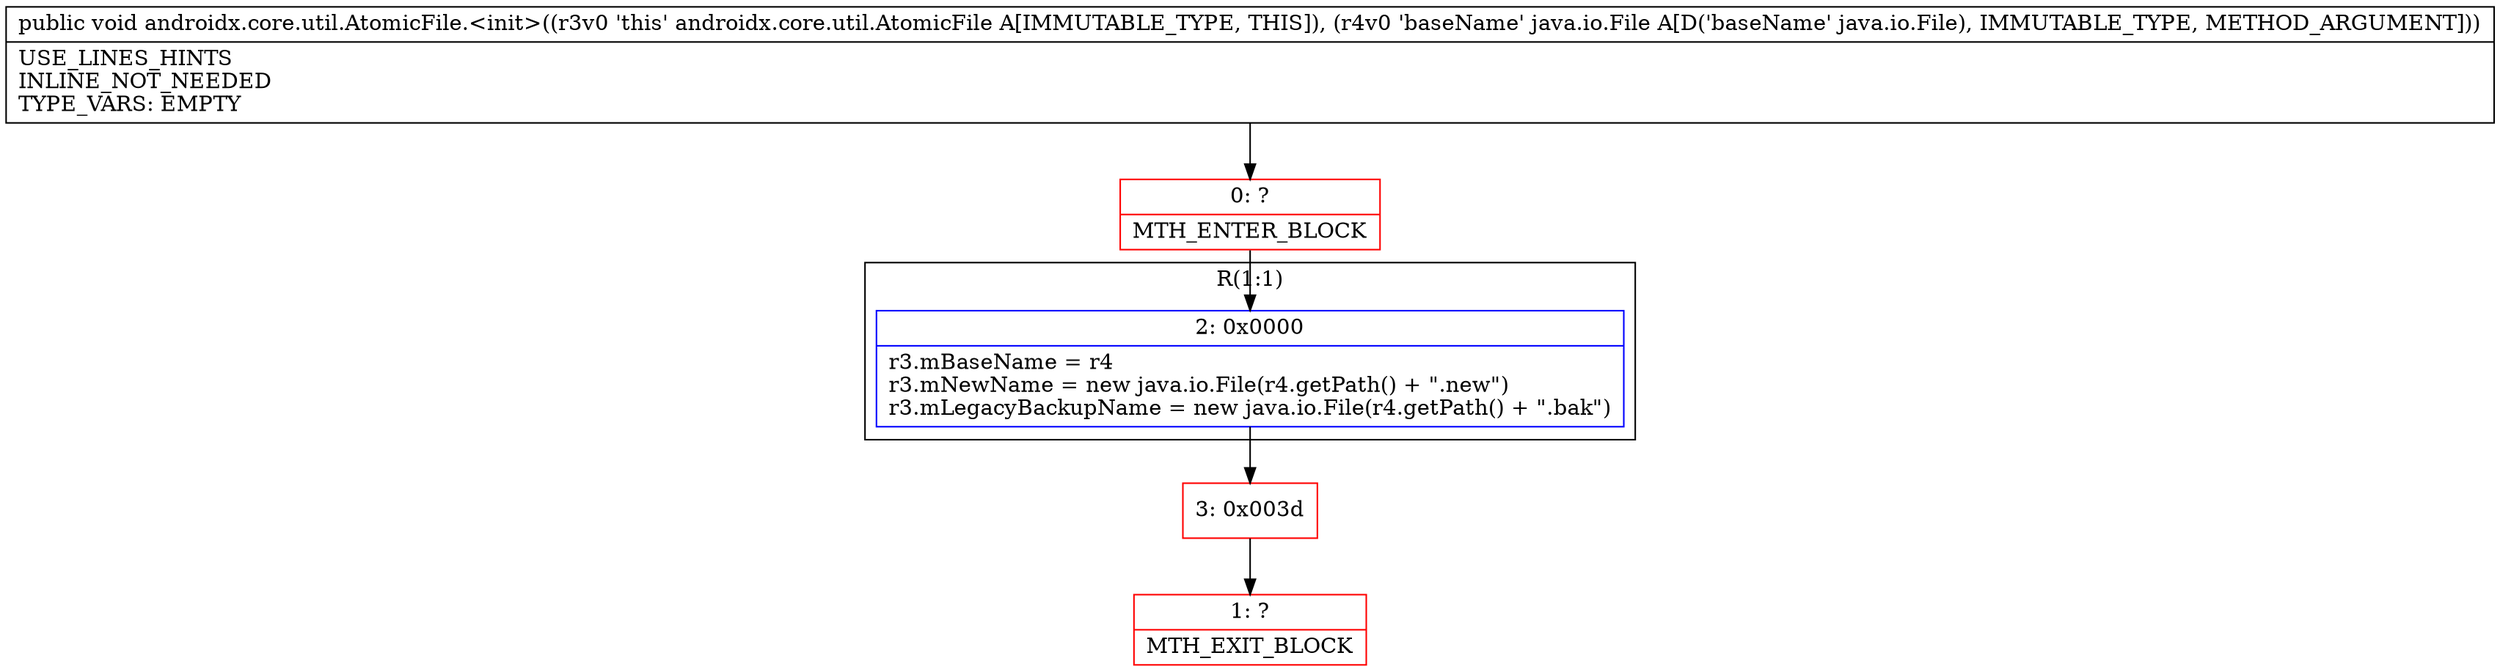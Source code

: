 digraph "CFG forandroidx.core.util.AtomicFile.\<init\>(Ljava\/io\/File;)V" {
subgraph cluster_Region_1179519365 {
label = "R(1:1)";
node [shape=record,color=blue];
Node_2 [shape=record,label="{2\:\ 0x0000|r3.mBaseName = r4\lr3.mNewName = new java.io.File(r4.getPath() + \".new\")\lr3.mLegacyBackupName = new java.io.File(r4.getPath() + \".bak\")\l}"];
}
Node_0 [shape=record,color=red,label="{0\:\ ?|MTH_ENTER_BLOCK\l}"];
Node_3 [shape=record,color=red,label="{3\:\ 0x003d}"];
Node_1 [shape=record,color=red,label="{1\:\ ?|MTH_EXIT_BLOCK\l}"];
MethodNode[shape=record,label="{public void androidx.core.util.AtomicFile.\<init\>((r3v0 'this' androidx.core.util.AtomicFile A[IMMUTABLE_TYPE, THIS]), (r4v0 'baseName' java.io.File A[D('baseName' java.io.File), IMMUTABLE_TYPE, METHOD_ARGUMENT]))  | USE_LINES_HINTS\lINLINE_NOT_NEEDED\lTYPE_VARS: EMPTY\l}"];
MethodNode -> Node_0;Node_2 -> Node_3;
Node_0 -> Node_2;
Node_3 -> Node_1;
}

